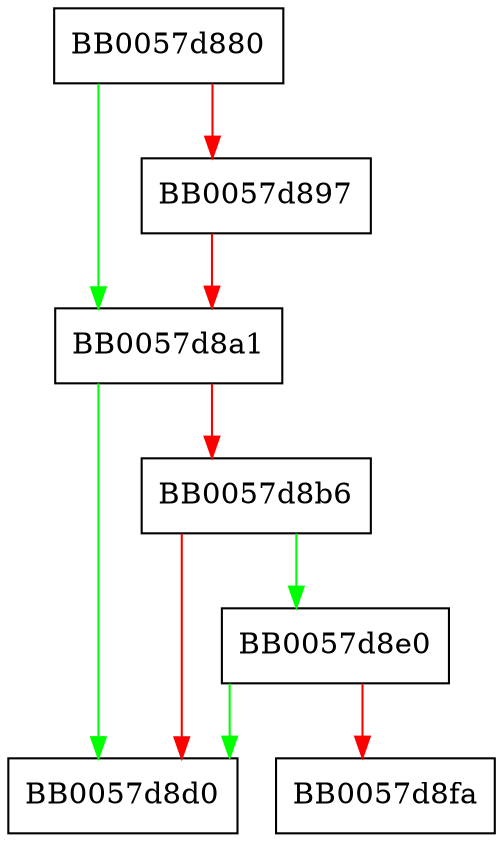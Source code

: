 digraph dsa_param_print {
  node [shape="box"];
  graph [splines=ortho];
  BB0057d880 -> BB0057d8a1 [color="green"];
  BB0057d880 -> BB0057d897 [color="red"];
  BB0057d897 -> BB0057d8a1 [color="red"];
  BB0057d8a1 -> BB0057d8d0 [color="green"];
  BB0057d8a1 -> BB0057d8b6 [color="red"];
  BB0057d8b6 -> BB0057d8e0 [color="green"];
  BB0057d8b6 -> BB0057d8d0 [color="red"];
  BB0057d8e0 -> BB0057d8d0 [color="green"];
  BB0057d8e0 -> BB0057d8fa [color="red"];
}